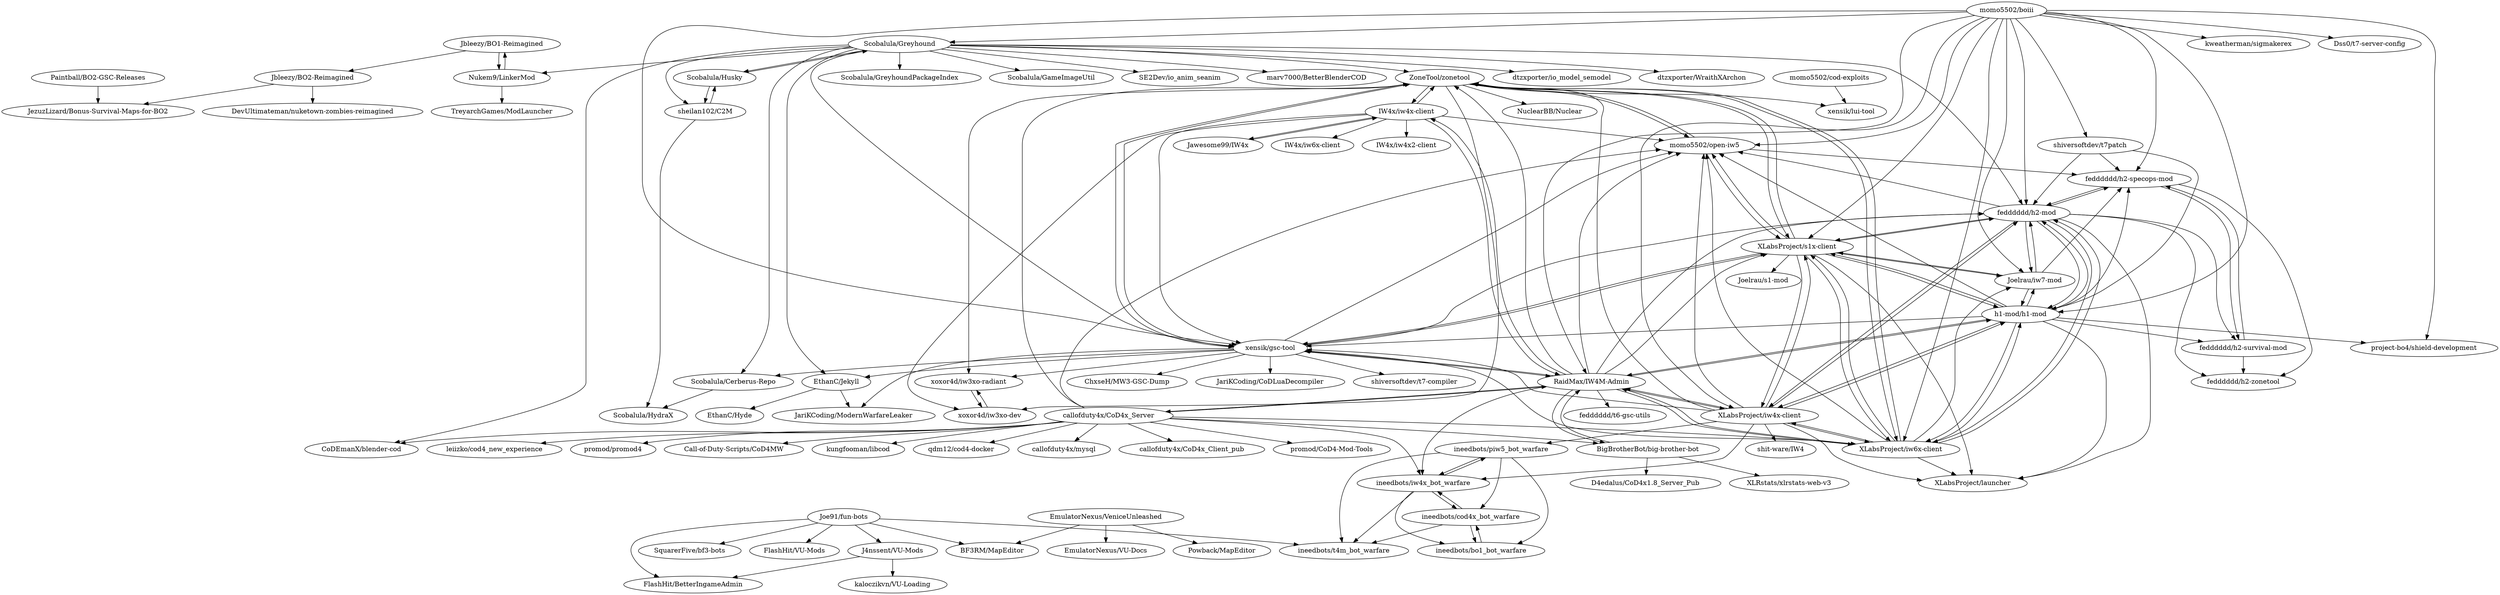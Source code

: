 digraph G {
"Jbleezy/BO2-Reimagined" -> "JezuzLizard/Bonus-Survival-Maps-for-BO2"
"Jbleezy/BO2-Reimagined" -> "DevUltimateman/nuketown-zombies-reimagined"
"ZoneTool/zonetool" -> "IW4x/iw4x-client"
"ZoneTool/zonetool" -> "momo5502/open-iw5"
"ZoneTool/zonetool" -> "xensik/gsc-tool"
"ZoneTool/zonetool" -> "xoxor4d/iw3xo-dev"
"ZoneTool/zonetool" -> "XLabsProject/s1x-client"
"ZoneTool/zonetool" -> "xoxor4d/iw3xo-radiant"
"ZoneTool/zonetool" -> "NuclearBB/Nuclear"
"ZoneTool/zonetool" -> "xensik/lui-tool"
"ZoneTool/zonetool" -> "XLabsProject/iw6x-client"
"Scobalula/Greyhound" -> "Scobalula/Husky"
"Scobalula/Greyhound" -> "xensik/gsc-tool"
"Scobalula/Greyhound" -> "sheilan102/C2M"
"Scobalula/Greyhound" -> "ZoneTool/zonetool"
"Scobalula/Greyhound" -> "Scobalula/Cerberus-Repo"
"Scobalula/Greyhound" -> "Scobalula/GreyhoundPackageIndex"
"Scobalula/Greyhound" -> "EthanC/Jekyll"
"Scobalula/Greyhound" -> "Scobalula/GameImageUtil"
"Scobalula/Greyhound" -> "Nukem9/LinkerMod"
"Scobalula/Greyhound" -> "SE2Dev/io_anim_seanim" ["e"=1]
"Scobalula/Greyhound" -> "CoDEmanX/blender-cod"
"Scobalula/Greyhound" -> "marv7000/BetterBlenderCOD"
"Scobalula/Greyhound" -> "fedddddd/h2-mod"
"Scobalula/Greyhound" -> "dtzxporter/io_model_semodel" ["e"=1]
"Scobalula/Greyhound" -> "dtzxporter/WraithXArchon"
"callofduty4x/CoD4x_Server" -> "callofduty4x/CoD4x_Client_pub"
"callofduty4x/CoD4x_Server" -> "RaidMax/IW4M-Admin"
"callofduty4x/CoD4x_Server" -> "promod/CoD4-Mod-Tools"
"callofduty4x/CoD4x_Server" -> "leiizko/cod4_new_experience"
"callofduty4x/CoD4x_Server" -> "promod/promod4"
"callofduty4x/CoD4x_Server" -> "ineedbots/iw4x_bot_warfare"
"callofduty4x/CoD4x_Server" -> "ZoneTool/zonetool"
"callofduty4x/CoD4x_Server" -> "Call-of-Duty-Scripts/CoD4MW"
"callofduty4x/CoD4x_Server" -> "kungfooman/libcod"
"callofduty4x/CoD4x_Server" -> "qdm12/cod4-docker"
"callofduty4x/CoD4x_Server" -> "callofduty4x/mysql"
"callofduty4x/CoD4x_Server" -> "momo5502/open-iw5"
"callofduty4x/CoD4x_Server" -> "CoDEmanX/blender-cod"
"callofduty4x/CoD4x_Server" -> "BigBrotherBot/big-brother-bot"
"callofduty4x/CoD4x_Server" -> "XLabsProject/iw6x-client"
"Jbleezy/BO1-Reimagined" -> "Nukem9/LinkerMod"
"Jbleezy/BO1-Reimagined" -> "Jbleezy/BO2-Reimagined"
"XLabsProject/iw4x-client" -> "XLabsProject/iw6x-client"
"XLabsProject/iw4x-client" -> "XLabsProject/s1x-client"
"XLabsProject/iw4x-client" -> "fedddddd/h2-mod"
"XLabsProject/iw4x-client" -> "RaidMax/IW4M-Admin"
"XLabsProject/iw4x-client" -> "ineedbots/iw4x_bot_warfare"
"XLabsProject/iw4x-client" -> "h1-mod/h1-mod"
"XLabsProject/iw4x-client" -> "xensik/gsc-tool"
"XLabsProject/iw4x-client" -> "ZoneTool/zonetool"
"XLabsProject/iw4x-client" -> "momo5502/open-iw5"
"XLabsProject/iw4x-client" -> "XLabsProject/launcher"
"XLabsProject/iw4x-client" -> "ineedbots/piw5_bot_warfare"
"XLabsProject/iw4x-client" -> "shit-ware/IW4"
"xensik/gsc-tool" -> "ZoneTool/zonetool"
"xensik/gsc-tool" -> "XLabsProject/s1x-client"
"xensik/gsc-tool" -> "EthanC/Jekyll"
"xensik/gsc-tool" -> "shiversoftdev/t7-compiler"
"xensik/gsc-tool" -> "JariKCoding/CoDLuaDecompiler"
"xensik/gsc-tool" -> "Scobalula/Cerberus-Repo"
"xensik/gsc-tool" -> "momo5502/open-iw5"
"xensik/gsc-tool" -> "xoxor4d/iw3xo-radiant"
"xensik/gsc-tool" -> "fedddddd/h2-mod"
"xensik/gsc-tool" -> "RaidMax/IW4M-Admin"
"xensik/gsc-tool" -> "JariKCoding/ModernWarfareLeaker"
"xensik/gsc-tool" -> "ChxseH/MW3-GSC-Dump"
"ineedbots/iw4x_bot_warfare" -> "ineedbots/cod4x_bot_warfare"
"ineedbots/iw4x_bot_warfare" -> "ineedbots/bo1_bot_warfare"
"ineedbots/iw4x_bot_warfare" -> "ineedbots/piw5_bot_warfare"
"ineedbots/iw4x_bot_warfare" -> "ineedbots/t4m_bot_warfare"
"Nukem9/LinkerMod" -> "Jbleezy/BO1-Reimagined"
"Nukem9/LinkerMod" -> "TreyarchGames/ModLauncher"
"RaidMax/IW4M-Admin" -> "XLabsProject/iw4x-client"
"RaidMax/IW4M-Admin" -> "xensik/gsc-tool"
"RaidMax/IW4M-Admin" -> "XLabsProject/iw6x-client"
"RaidMax/IW4M-Admin" -> "XLabsProject/s1x-client"
"RaidMax/IW4M-Admin" -> "ZoneTool/zonetool"
"RaidMax/IW4M-Admin" -> "ineedbots/iw4x_bot_warfare"
"RaidMax/IW4M-Admin" -> "callofduty4x/CoD4x_Server"
"RaidMax/IW4M-Admin" -> "fedddddd/h2-mod"
"RaidMax/IW4M-Admin" -> "fedddddd/t6-gsc-utils"
"RaidMax/IW4M-Admin" -> "IW4x/iw4x-client"
"RaidMax/IW4M-Admin" -> "momo5502/open-iw5"
"RaidMax/IW4M-Admin" -> "BigBrotherBot/big-brother-bot"
"RaidMax/IW4M-Admin" -> "h1-mod/h1-mod"
"momo5502/boiii" -> "Joelrau/iw7-mod"
"momo5502/boiii" -> "fedddddd/h2-mod"
"momo5502/boiii" -> "shiversoftdev/t7patch"
"momo5502/boiii" -> "project-bo4/shield-development"
"momo5502/boiii" -> "XLabsProject/s1x-client"
"momo5502/boiii" -> "xensik/gsc-tool"
"momo5502/boiii" -> "h1-mod/h1-mod"
"momo5502/boiii" -> "XLabsProject/iw6x-client"
"momo5502/boiii" -> "fedddddd/h2-specops-mod"
"momo5502/boiii" -> "XLabsProject/iw4x-client"
"momo5502/boiii" -> "Scobalula/Greyhound"
"momo5502/boiii" -> "momo5502/open-iw5"
"momo5502/boiii" -> "kweatherman/sigmakerex" ["e"=1]
"momo5502/boiii" -> "RaidMax/IW4M-Admin"
"momo5502/boiii" -> "Dss0/t7-server-config"
"fedddddd/h2-mod" -> "h1-mod/h1-mod"
"fedddddd/h2-mod" -> "fedddddd/h2-specops-mod"
"fedddddd/h2-mod" -> "XLabsProject/s1x-client"
"fedddddd/h2-mod" -> "Joelrau/iw7-mod"
"fedddddd/h2-mod" -> "XLabsProject/iw6x-client"
"fedddddd/h2-mod" -> "fedddddd/h2-survival-mod"
"fedddddd/h2-mod" -> "momo5502/open-iw5"
"fedddddd/h2-mod" -> "XLabsProject/iw4x-client"
"fedddddd/h2-mod" -> "fedddddd/h2-zonetool"
"fedddddd/h2-mod" -> "XLabsProject/launcher"
"shiversoftdev/t7patch" -> "fedddddd/h2-specops-mod"
"shiversoftdev/t7patch" -> "fedddddd/h2-mod"
"shiversoftdev/t7patch" -> "h1-mod/h1-mod"
"J4nssent/VU-Mods" -> "FlashHit/BetterIngameAdmin"
"J4nssent/VU-Mods" -> "kaloczikvn/VU-Loading"
"EmulatorNexus/VeniceUnleashed" -> "BF3RM/MapEditor"
"EmulatorNexus/VeniceUnleashed" -> "Powback/MapEditor"
"EmulatorNexus/VeniceUnleashed" -> "EmulatorNexus/VU-Docs"
"Joe91/fun-bots" -> "J4nssent/VU-Mods"
"Joe91/fun-bots" -> "SquarerFive/bf3-bots"
"Joe91/fun-bots" -> "ineedbots/t4m_bot_warfare"
"Joe91/fun-bots" -> "FlashHit/VU-Mods"
"Joe91/fun-bots" -> "FlashHit/BetterIngameAdmin"
"Joe91/fun-bots" -> "BF3RM/MapEditor"
"sheilan102/C2M" -> "Scobalula/Husky"
"sheilan102/C2M" -> "Scobalula/HydraX"
"h1-mod/h1-mod" -> "fedddddd/h2-mod"
"h1-mod/h1-mod" -> "XLabsProject/s1x-client"
"h1-mod/h1-mod" -> "Joelrau/iw7-mod"
"h1-mod/h1-mod" -> "fedddddd/h2-specops-mod"
"h1-mod/h1-mod" -> "XLabsProject/iw6x-client"
"h1-mod/h1-mod" -> "XLabsProject/iw4x-client"
"h1-mod/h1-mod" -> "fedddddd/h2-survival-mod"
"h1-mod/h1-mod" -> "momo5502/open-iw5"
"h1-mod/h1-mod" -> "XLabsProject/launcher"
"h1-mod/h1-mod" -> "xensik/gsc-tool"
"h1-mod/h1-mod" -> "project-bo4/shield-development"
"h1-mod/h1-mod" -> "RaidMax/IW4M-Admin"
"Jawesome99/IW4x" -> "IW4x/iw4x-client"
"momo5502/cod-exploits" -> "xensik/lui-tool"
"Scobalula/Husky" -> "sheilan102/C2M"
"Scobalula/Husky" -> "Scobalula/Greyhound"
"IW4x/iw4x-client" -> "ZoneTool/zonetool"
"IW4x/iw4x-client" -> "IW4x/iw6x-client"
"IW4x/iw4x-client" -> "Jawesome99/IW4x"
"IW4x/iw4x-client" -> "momo5502/open-iw5"
"IW4x/iw4x-client" -> "xensik/gsc-tool"
"IW4x/iw4x-client" -> "RaidMax/IW4M-Admin"
"IW4x/iw4x-client" -> "IW4x/iw4x2-client"
"IW4x/iw4x-client" -> "xoxor4d/iw3xo-dev"
"ineedbots/bo1_bot_warfare" -> "ineedbots/cod4x_bot_warfare"
"Paintball/BO2-GSC-Releases" -> "JezuzLizard/Bonus-Survival-Maps-for-BO2"
"XLabsProject/iw6x-client" -> "XLabsProject/s1x-client"
"XLabsProject/iw6x-client" -> "XLabsProject/iw4x-client"
"XLabsProject/iw6x-client" -> "fedddddd/h2-mod"
"XLabsProject/iw6x-client" -> "momo5502/open-iw5"
"XLabsProject/iw6x-client" -> "XLabsProject/launcher"
"XLabsProject/iw6x-client" -> "h1-mod/h1-mod"
"XLabsProject/iw6x-client" -> "ZoneTool/zonetool"
"XLabsProject/iw6x-client" -> "Joelrau/iw7-mod"
"XLabsProject/iw6x-client" -> "RaidMax/IW4M-Admin"
"XLabsProject/iw6x-client" -> "xensik/gsc-tool"
"XLabsProject/s1x-client" -> "XLabsProject/iw6x-client"
"XLabsProject/s1x-client" -> "fedddddd/h2-mod"
"XLabsProject/s1x-client" -> "XLabsProject/iw4x-client"
"XLabsProject/s1x-client" -> "momo5502/open-iw5"
"XLabsProject/s1x-client" -> "XLabsProject/launcher"
"XLabsProject/s1x-client" -> "xensik/gsc-tool"
"XLabsProject/s1x-client" -> "h1-mod/h1-mod"
"XLabsProject/s1x-client" -> "Joelrau/iw7-mod"
"XLabsProject/s1x-client" -> "Joelrau/s1-mod"
"XLabsProject/s1x-client" -> "ZoneTool/zonetool"
"Joelrau/iw7-mod" -> "fedddddd/h2-mod"
"Joelrau/iw7-mod" -> "XLabsProject/s1x-client"
"Joelrau/iw7-mod" -> "h1-mod/h1-mod"
"Joelrau/iw7-mod" -> "fedddddd/h2-specops-mod"
"BigBrotherBot/big-brother-bot" -> "XLRstats/xlrstats-web-v3"
"BigBrotherBot/big-brother-bot" -> "D4edalus/CoD4x1.8_Server_Pub"
"BigBrotherBot/big-brother-bot" -> "RaidMax/IW4M-Admin"
"ineedbots/piw5_bot_warfare" -> "ineedbots/t4m_bot_warfare"
"ineedbots/piw5_bot_warfare" -> "ineedbots/iw4x_bot_warfare"
"ineedbots/piw5_bot_warfare" -> "ineedbots/bo1_bot_warfare"
"ineedbots/piw5_bot_warfare" -> "ineedbots/cod4x_bot_warfare"
"Scobalula/Cerberus-Repo" -> "Scobalula/HydraX"
"momo5502/open-iw5" -> "XLabsProject/s1x-client"
"momo5502/open-iw5" -> "fedddddd/h2-specops-mod"
"momo5502/open-iw5" -> "ZoneTool/zonetool"
"fedddddd/h2-specops-mod" -> "fedddddd/h2-survival-mod"
"fedddddd/h2-specops-mod" -> "fedddddd/h2-mod"
"fedddddd/h2-specops-mod" -> "fedddddd/h2-zonetool"
"ineedbots/cod4x_bot_warfare" -> "ineedbots/bo1_bot_warfare"
"ineedbots/cod4x_bot_warfare" -> "ineedbots/t4m_bot_warfare"
"ineedbots/cod4x_bot_warfare" -> "ineedbots/iw4x_bot_warfare"
"fedddddd/h2-survival-mod" -> "fedddddd/h2-specops-mod"
"fedddddd/h2-survival-mod" -> "fedddddd/h2-zonetool"
"xoxor4d/iw3xo-dev" -> "xoxor4d/iw3xo-radiant"
"xoxor4d/iw3xo-radiant" -> "xoxor4d/iw3xo-dev"
"EthanC/Jekyll" -> "JariKCoding/ModernWarfareLeaker"
"EthanC/Jekyll" -> "EthanC/Hyde"
"Jbleezy/BO2-Reimagined" ["l"="-44.79,10.174"]
"JezuzLizard/Bonus-Survival-Maps-for-BO2" ["l"="-44.782,10.149"]
"DevUltimateman/nuketown-zombies-reimagined" ["l"="-44.773,10.169"]
"ZoneTool/zonetool" ["l"="-44.904,10.331"]
"IW4x/iw4x-client" ["l"="-44.931,10.322"]
"momo5502/open-iw5" ["l"="-44.899,10.348"]
"xensik/gsc-tool" ["l"="-44.885,10.331"]
"xoxor4d/iw3xo-dev" ["l"="-44.92,10.297"]
"XLabsProject/s1x-client" ["l"="-44.888,10.349"]
"xoxor4d/iw3xo-radiant" ["l"="-44.904,10.302"]
"NuclearBB/Nuclear" ["l"="-44.931,10.303"]
"xensik/lui-tool" ["l"="-44.84,10.33"]
"XLabsProject/iw6x-client" ["l"="-44.9,10.361"]
"Scobalula/Greyhound" ["l"="-44.857,10.293"]
"Scobalula/Husky" ["l"="-44.861,10.264"]
"sheilan102/C2M" ["l"="-44.845,10.256"]
"Scobalula/Cerberus-Repo" ["l"="-44.841,10.302"]
"Scobalula/GreyhoundPackageIndex" ["l"="-44.833,10.285"]
"EthanC/Jekyll" ["l"="-44.884,10.282"]
"Scobalula/GameImageUtil" ["l"="-44.817,10.281"]
"Nukem9/LinkerMod" ["l"="-44.818,10.232"]
"SE2Dev/io_anim_seanim" ["l"="-44.563,9.484"]
"CoDEmanX/blender-cod" ["l"="-44.895,10.317"]
"marv7000/BetterBlenderCOD" ["l"="-44.844,10.272"]
"fedddddd/h2-mod" ["l"="-44.877,10.359"]
"dtzxporter/io_model_semodel" ["l"="-44.552,9.47"]
"dtzxporter/WraithXArchon" ["l"="-44.822,10.298"]
"callofduty4x/CoD4x_Server" ["l"="-44.925,10.39"]
"callofduty4x/CoD4x_Client_pub" ["l"="-44.901,10.423"]
"RaidMax/IW4M-Admin" ["l"="-44.917,10.361"]
"promod/CoD4-Mod-Tools" ["l"="-44.953,10.43"]
"leiizko/cod4_new_experience" ["l"="-44.939,10.413"]
"promod/promod4" ["l"="-44.917,10.44"]
"ineedbots/iw4x_bot_warfare" ["l"="-44.963,10.363"]
"Call-of-Duty-Scripts/CoD4MW" ["l"="-44.921,10.418"]
"kungfooman/libcod" ["l"="-44.956,10.409"]
"qdm12/cod4-docker" ["l"="-44.935,10.43"]
"callofduty4x/mysql" ["l"="-44.912,10.409"]
"BigBrotherBot/big-brother-bot" ["l"="-44.952,10.386"]
"Jbleezy/BO1-Reimagined" ["l"="-44.806,10.205"]
"XLabsProject/iw4x-client" ["l"="-44.915,10.348"]
"h1-mod/h1-mod" ["l"="-44.885,10.369"]
"XLabsProject/launcher" ["l"="-44.901,10.377"]
"ineedbots/piw5_bot_warfare" ["l"="-44.976,10.351"]
"shit-ware/IW4" ["l"="-44.952,10.336"]
"shiversoftdev/t7-compiler" ["l"="-44.853,10.318"]
"JariKCoding/CoDLuaDecompiler" ["l"="-44.887,10.386"]
"JariKCoding/ModernWarfareLeaker" ["l"="-44.884,10.298"]
"ChxseH/MW3-GSC-Dump" ["l"="-44.875,10.311"]
"ineedbots/cod4x_bot_warfare" ["l"="-44.991,10.359"]
"ineedbots/bo1_bot_warfare" ["l"="-44.986,10.37"]
"ineedbots/t4m_bot_warfare" ["l"="-45.01,10.357"]
"TreyarchGames/ModLauncher" ["l"="-44.794,10.227"]
"fedddddd/t6-gsc-utils" ["l"="-44.944,10.36"]
"momo5502/boiii" ["l"="-44.86,10.349"]
"Joelrau/iw7-mod" ["l"="-44.873,10.376"]
"shiversoftdev/t7patch" ["l"="-44.846,10.384"]
"project-bo4/shield-development" ["l"="-44.838,10.368"]
"fedddddd/h2-specops-mod" ["l"="-44.863,10.372"]
"kweatherman/sigmakerex" ["l"="-21.158,-32.328"]
"Dss0/t7-server-config" ["l"="-44.826,10.352"]
"fedddddd/h2-survival-mod" ["l"="-44.871,10.389"]
"fedddddd/h2-zonetool" ["l"="-44.86,10.389"]
"J4nssent/VU-Mods" ["l"="-45.095,10.368"]
"FlashHit/BetterIngameAdmin" ["l"="-45.089,10.352"]
"kaloczikvn/VU-Loading" ["l"="-45.111,10.378"]
"EmulatorNexus/VeniceUnleashed" ["l"="-45.141,10.332"]
"BF3RM/MapEditor" ["l"="-45.109,10.342"]
"Powback/MapEditor" ["l"="-45.162,10.339"]
"EmulatorNexus/VU-Docs" ["l"="-45.157,10.315"]
"Joe91/fun-bots" ["l"="-45.07,10.357"]
"SquarerFive/bf3-bots" ["l"="-45.079,10.38"]
"FlashHit/VU-Mods" ["l"="-45.06,10.377"]
"Scobalula/HydraX" ["l"="-44.829,10.27"]
"Jawesome99/IW4x" ["l"="-44.959,10.299"]
"momo5502/cod-exploits" ["l"="-44.8,10.332"]
"IW4x/iw6x-client" ["l"="-44.945,10.282"]
"IW4x/iw4x2-client" ["l"="-44.96,10.317"]
"Paintball/BO2-GSC-Releases" ["l"="-44.774,10.13"]
"Joelrau/s1-mod" ["l"="-44.868,10.327"]
"XLRstats/xlrstats-web-v3" ["l"="-44.98,10.407"]
"D4edalus/CoD4x1.8_Server_Pub" ["l"="-44.978,10.392"]
"EthanC/Hyde" ["l"="-44.893,10.256"]
}